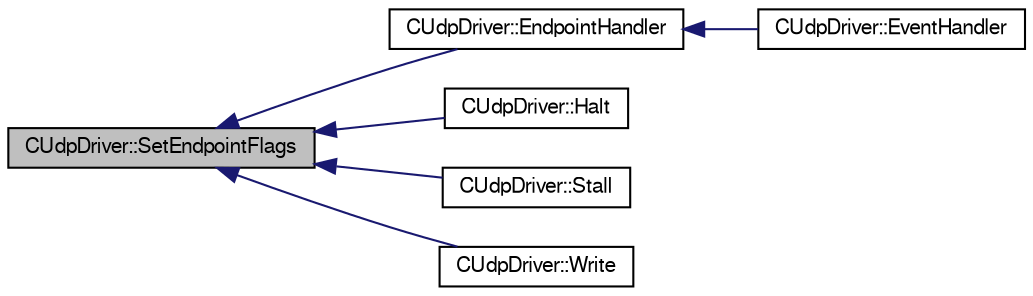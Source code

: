 digraph G
{
  bgcolor="transparent";
  edge [fontname="FreeSans",fontsize=10,labelfontname="FreeSans",labelfontsize=10];
  node [fontname="FreeSans",fontsize=10,shape=record];
  rankdir=LR;
  Node1 [label="CUdpDriver::SetEndpointFlags",height=0.2,width=0.4,color="black", fillcolor="grey75", style="filled" fontcolor="black"];
  Node1 -> Node2 [dir=back,color="midnightblue",fontsize=10,style="solid",fontname="FreeSans"];
  Node2 [label="CUdpDriver::EndpointHandler",height=0.2,width=0.4,color="black",URL="$class_c_udp_driver.html#2654684e8906700c508d3f10d133404a",tooltip="Endpoint interrupt handler. Handle IN/OUT transfers, received SETUP packets and STALLing..."];
  Node2 -> Node3 [dir=back,color="midnightblue",fontsize=10,style="solid",fontname="FreeSans"];
  Node3 [label="CUdpDriver::EventHandler",height=0.2,width=0.4,color="black",URL="$class_c_udp_driver.html#df47754ef8128230c4cefa247265a305",tooltip="Event handler for the USB controller peripheral."];
  Node1 -> Node4 [dir=back,color="midnightblue",fontsize=10,style="solid",fontname="FreeSans"];
  Node4 [label="CUdpDriver::Halt",height=0.2,width=0.4,color="black",URL="$class_c_udp_driver.html#731233a0654277219ef0148319c0761e",tooltip="Clears, sets or retrieves the halt state of the specified endpoint."];
  Node1 -> Node5 [dir=back,color="midnightblue",fontsize=10,style="solid",fontname="FreeSans"];
  Node5 [label="CUdpDriver::Stall",height=0.2,width=0.4,color="black",URL="$class_c_udp_driver.html#cf2898cdd641b3c522a0f2c40b72206f",tooltip="Sends a STALL handshake for the next received packet."];
  Node1 -> Node6 [dir=back,color="midnightblue",fontsize=10,style="solid",fontname="FreeSans"];
  Node6 [label="CUdpDriver::Write",height=0.2,width=0.4,color="black",URL="$class_c_udp_driver.html#a7721b2c4e62455efceb0f3c29a24b2a",tooltip="Sends data through an USB endpoint."];
}

